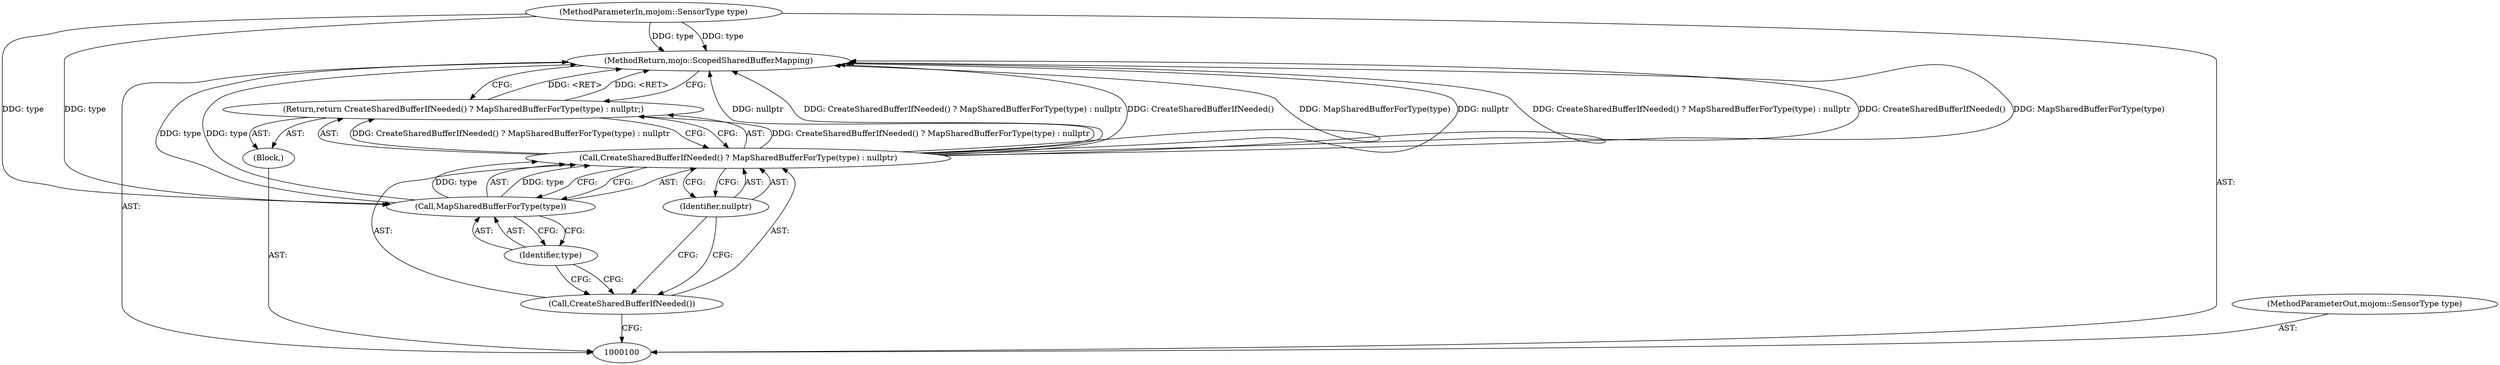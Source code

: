 digraph "1_Chrome_c0c8978849ac57e4ecd613ddc8ff7852a2054734_1" {
"1000109" [label="(MethodReturn,mojo::ScopedSharedBufferMapping)"];
"1000102" [label="(Block,)"];
"1000101" [label="(MethodParameterIn,mojom::SensorType type)"];
"1000128" [label="(MethodParameterOut,mojom::SensorType type)"];
"1000103" [label="(Return,return CreateSharedBufferIfNeeded() ? MapSharedBufferForType(type) : nullptr;)"];
"1000106" [label="(Call,MapSharedBufferForType(type))"];
"1000107" [label="(Identifier,type)"];
"1000108" [label="(Identifier,nullptr)"];
"1000104" [label="(Call,CreateSharedBufferIfNeeded() ? MapSharedBufferForType(type) : nullptr)"];
"1000105" [label="(Call,CreateSharedBufferIfNeeded())"];
"1000109" -> "1000100"  [label="AST: "];
"1000109" -> "1000103"  [label="CFG: "];
"1000103" -> "1000109"  [label="DDG: <RET>"];
"1000104" -> "1000109"  [label="DDG: nullptr"];
"1000104" -> "1000109"  [label="DDG: CreateSharedBufferIfNeeded() ? MapSharedBufferForType(type) : nullptr"];
"1000104" -> "1000109"  [label="DDG: CreateSharedBufferIfNeeded()"];
"1000104" -> "1000109"  [label="DDG: MapSharedBufferForType(type)"];
"1000106" -> "1000109"  [label="DDG: type"];
"1000101" -> "1000109"  [label="DDG: type"];
"1000102" -> "1000100"  [label="AST: "];
"1000103" -> "1000102"  [label="AST: "];
"1000101" -> "1000100"  [label="AST: "];
"1000101" -> "1000109"  [label="DDG: type"];
"1000101" -> "1000106"  [label="DDG: type"];
"1000128" -> "1000100"  [label="AST: "];
"1000103" -> "1000102"  [label="AST: "];
"1000103" -> "1000104"  [label="CFG: "];
"1000104" -> "1000103"  [label="AST: "];
"1000109" -> "1000103"  [label="CFG: "];
"1000103" -> "1000109"  [label="DDG: <RET>"];
"1000104" -> "1000103"  [label="DDG: CreateSharedBufferIfNeeded() ? MapSharedBufferForType(type) : nullptr"];
"1000106" -> "1000104"  [label="AST: "];
"1000106" -> "1000107"  [label="CFG: "];
"1000107" -> "1000106"  [label="AST: "];
"1000104" -> "1000106"  [label="CFG: "];
"1000106" -> "1000109"  [label="DDG: type"];
"1000106" -> "1000104"  [label="DDG: type"];
"1000101" -> "1000106"  [label="DDG: type"];
"1000107" -> "1000106"  [label="AST: "];
"1000107" -> "1000105"  [label="CFG: "];
"1000106" -> "1000107"  [label="CFG: "];
"1000108" -> "1000104"  [label="AST: "];
"1000108" -> "1000105"  [label="CFG: "];
"1000104" -> "1000108"  [label="CFG: "];
"1000104" -> "1000103"  [label="AST: "];
"1000104" -> "1000106"  [label="CFG: "];
"1000104" -> "1000108"  [label="CFG: "];
"1000105" -> "1000104"  [label="AST: "];
"1000106" -> "1000104"  [label="AST: "];
"1000108" -> "1000104"  [label="AST: "];
"1000103" -> "1000104"  [label="CFG: "];
"1000104" -> "1000109"  [label="DDG: nullptr"];
"1000104" -> "1000109"  [label="DDG: CreateSharedBufferIfNeeded() ? MapSharedBufferForType(type) : nullptr"];
"1000104" -> "1000109"  [label="DDG: CreateSharedBufferIfNeeded()"];
"1000104" -> "1000109"  [label="DDG: MapSharedBufferForType(type)"];
"1000104" -> "1000103"  [label="DDG: CreateSharedBufferIfNeeded() ? MapSharedBufferForType(type) : nullptr"];
"1000106" -> "1000104"  [label="DDG: type"];
"1000105" -> "1000104"  [label="AST: "];
"1000105" -> "1000100"  [label="CFG: "];
"1000107" -> "1000105"  [label="CFG: "];
"1000108" -> "1000105"  [label="CFG: "];
}
